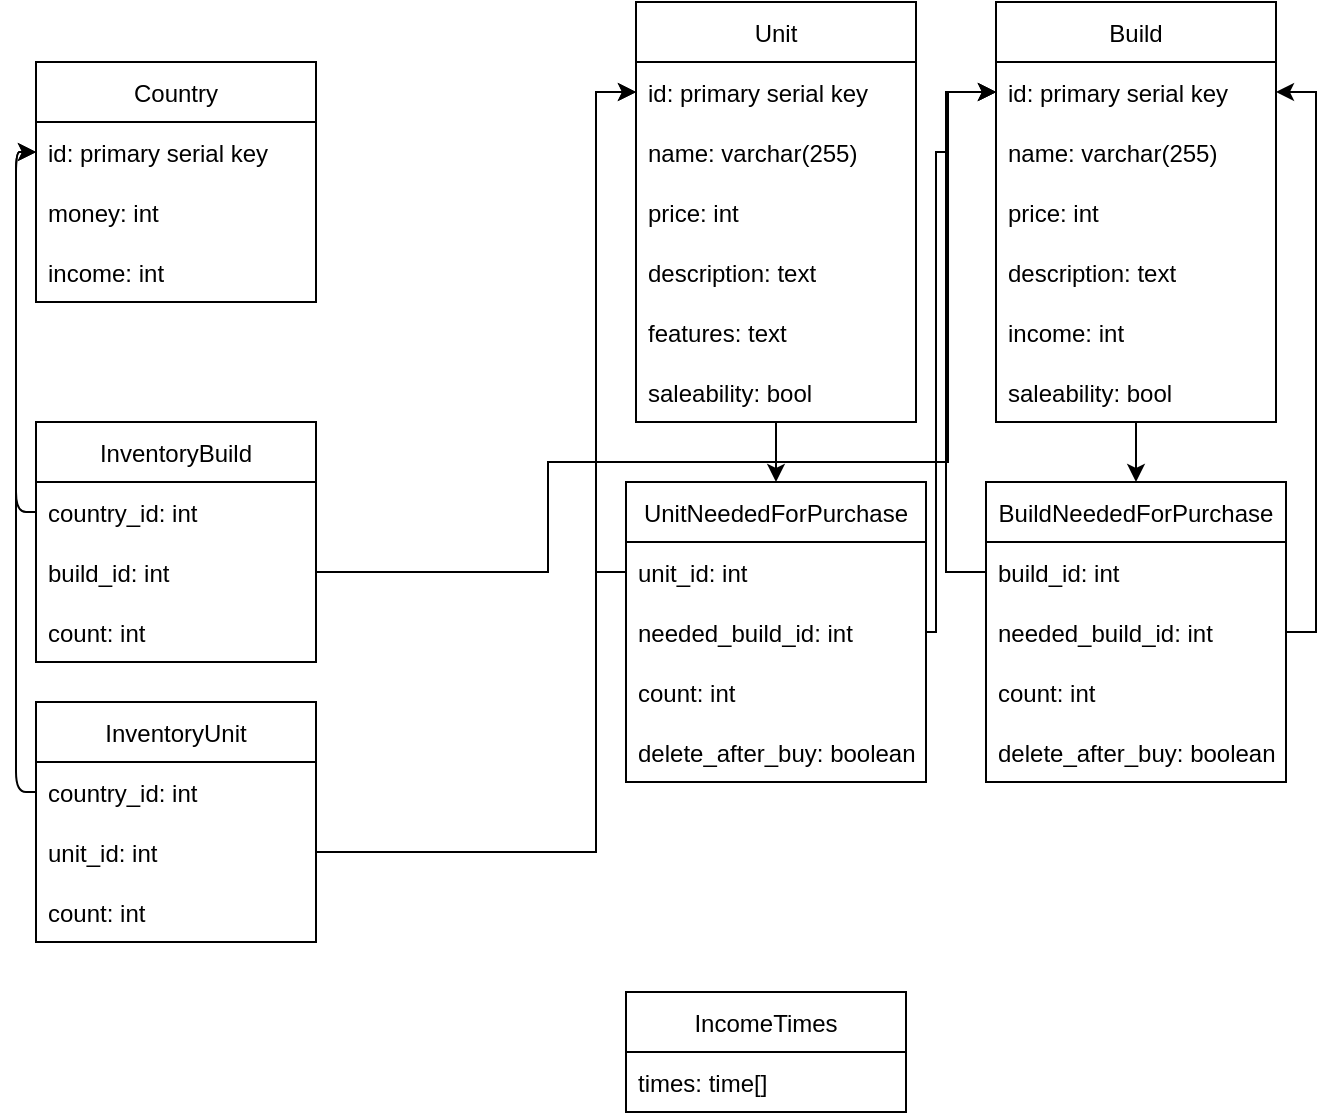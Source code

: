 <mxfile>
    <diagram id="I8F0gwYNCIt1wXty0U5I" name="Страница 1">
        <mxGraphModel dx="361" dy="651" grid="1" gridSize="10" guides="1" tooltips="1" connect="1" arrows="1" fold="1" page="1" pageScale="1" pageWidth="827" pageHeight="1169" math="0" shadow="0">
            <root>
                <mxCell id="0"/>
                <mxCell id="1" parent="0"/>
                <mxCell id="rbue6J6sHBLItjV6maIO-1" value="Country" style="swimlane;fontStyle=0;childLayout=stackLayout;horizontal=1;startSize=30;horizontalStack=0;resizeParent=1;resizeParentMax=0;resizeLast=0;collapsible=1;marginBottom=0;" parent="1" vertex="1">
                    <mxGeometry x="104" y="120" width="140" height="120" as="geometry"/>
                </mxCell>
                <mxCell id="rbue6J6sHBLItjV6maIO-2" value="id: primary serial key" style="text;strokeColor=none;fillColor=none;align=left;verticalAlign=middle;spacingLeft=4;spacingRight=4;overflow=hidden;points=[[0,0.5],[1,0.5]];portConstraint=eastwest;rotatable=0;" parent="rbue6J6sHBLItjV6maIO-1" vertex="1">
                    <mxGeometry y="30" width="140" height="30" as="geometry"/>
                </mxCell>
                <mxCell id="2" value="money: int" style="text;strokeColor=none;fillColor=none;align=left;verticalAlign=middle;spacingLeft=4;spacingRight=4;overflow=hidden;points=[[0,0.5],[1,0.5]];portConstraint=eastwest;rotatable=0;" vertex="1" parent="rbue6J6sHBLItjV6maIO-1">
                    <mxGeometry y="60" width="140" height="30" as="geometry"/>
                </mxCell>
                <mxCell id="rbue6J6sHBLItjV6maIO-45" value="income: int" style="text;strokeColor=none;fillColor=none;align=left;verticalAlign=middle;spacingLeft=4;spacingRight=4;overflow=hidden;points=[[0,0.5],[1,0.5]];portConstraint=eastwest;rotatable=0;" parent="rbue6J6sHBLItjV6maIO-1" vertex="1">
                    <mxGeometry y="90" width="140" height="30" as="geometry"/>
                </mxCell>
                <mxCell id="rbue6J6sHBLItjV6maIO-22" value="" style="edgeStyle=orthogonalEdgeStyle;rounded=0;orthogonalLoop=1;jettySize=auto;html=1;" parent="1" source="rbue6J6sHBLItjV6maIO-9" target="rbue6J6sHBLItjV6maIO-16" edge="1">
                    <mxGeometry relative="1" as="geometry"/>
                </mxCell>
                <mxCell id="rbue6J6sHBLItjV6maIO-9" value="Build" style="swimlane;fontStyle=0;childLayout=stackLayout;horizontal=1;startSize=30;horizontalStack=0;resizeParent=1;resizeParentMax=0;resizeLast=0;collapsible=1;marginBottom=0;" parent="1" vertex="1">
                    <mxGeometry x="584" y="90" width="140" height="210" as="geometry"/>
                </mxCell>
                <mxCell id="rbue6J6sHBLItjV6maIO-10" value="id: primary serial key" style="text;strokeColor=none;fillColor=none;align=left;verticalAlign=middle;spacingLeft=4;spacingRight=4;overflow=hidden;points=[[0,0.5],[1,0.5]];portConstraint=eastwest;rotatable=0;" parent="rbue6J6sHBLItjV6maIO-9" vertex="1">
                    <mxGeometry y="30" width="140" height="30" as="geometry"/>
                </mxCell>
                <mxCell id="rbue6J6sHBLItjV6maIO-11" value="name: varchar(255)" style="text;strokeColor=none;fillColor=none;align=left;verticalAlign=middle;spacingLeft=4;spacingRight=4;overflow=hidden;points=[[0,0.5],[1,0.5]];portConstraint=eastwest;rotatable=0;" parent="rbue6J6sHBLItjV6maIO-9" vertex="1">
                    <mxGeometry y="60" width="140" height="30" as="geometry"/>
                </mxCell>
                <mxCell id="rbue6J6sHBLItjV6maIO-12" value="price: int" style="text;strokeColor=none;fillColor=none;align=left;verticalAlign=middle;spacingLeft=4;spacingRight=4;overflow=hidden;points=[[0,0.5],[1,0.5]];portConstraint=eastwest;rotatable=0;" parent="rbue6J6sHBLItjV6maIO-9" vertex="1">
                    <mxGeometry y="90" width="140" height="30" as="geometry"/>
                </mxCell>
                <mxCell id="rbue6J6sHBLItjV6maIO-13" value="description: text" style="text;strokeColor=none;fillColor=none;align=left;verticalAlign=middle;spacingLeft=4;spacingRight=4;overflow=hidden;points=[[0,0.5],[1,0.5]];portConstraint=eastwest;rotatable=0;" parent="rbue6J6sHBLItjV6maIO-9" vertex="1">
                    <mxGeometry y="120" width="140" height="30" as="geometry"/>
                </mxCell>
                <mxCell id="rbue6J6sHBLItjV6maIO-14" value="income: int" style="text;strokeColor=none;fillColor=none;align=left;verticalAlign=middle;spacingLeft=4;spacingRight=4;overflow=hidden;points=[[0,0.5],[1,0.5]];portConstraint=eastwest;rotatable=0;" parent="rbue6J6sHBLItjV6maIO-9" vertex="1">
                    <mxGeometry y="150" width="140" height="30" as="geometry"/>
                </mxCell>
                <mxCell id="8" value="saleability: bool" style="text;strokeColor=none;fillColor=none;align=left;verticalAlign=middle;spacingLeft=4;spacingRight=4;overflow=hidden;points=[[0,0.5],[1,0.5]];portConstraint=eastwest;rotatable=0;" vertex="1" parent="rbue6J6sHBLItjV6maIO-9">
                    <mxGeometry y="180" width="140" height="30" as="geometry"/>
                </mxCell>
                <mxCell id="rbue6J6sHBLItjV6maIO-16" value="BuildNeededForPurchase" style="swimlane;fontStyle=0;childLayout=stackLayout;horizontal=1;startSize=30;horizontalStack=0;resizeParent=1;resizeParentMax=0;resizeLast=0;collapsible=1;marginBottom=0;" parent="1" vertex="1">
                    <mxGeometry x="579" y="330" width="150" height="150" as="geometry"/>
                </mxCell>
                <mxCell id="rbue6J6sHBLItjV6maIO-17" value="build_id: int " style="text;strokeColor=none;fillColor=none;align=left;verticalAlign=middle;spacingLeft=4;spacingRight=4;overflow=hidden;points=[[0,0.5],[1,0.5]];portConstraint=eastwest;rotatable=0;" parent="rbue6J6sHBLItjV6maIO-16" vertex="1">
                    <mxGeometry y="30" width="150" height="30" as="geometry"/>
                </mxCell>
                <mxCell id="rbue6J6sHBLItjV6maIO-24" value="needed_build_id: int" style="text;strokeColor=none;fillColor=none;align=left;verticalAlign=middle;spacingLeft=4;spacingRight=4;overflow=hidden;points=[[0,0.5],[1,0.5]];portConstraint=eastwest;rotatable=0;" parent="rbue6J6sHBLItjV6maIO-16" vertex="1">
                    <mxGeometry y="60" width="150" height="30" as="geometry"/>
                </mxCell>
                <mxCell id="rbue6J6sHBLItjV6maIO-26" value="count: int" style="text;strokeColor=none;fillColor=none;align=left;verticalAlign=middle;spacingLeft=4;spacingRight=4;overflow=hidden;points=[[0,0.5],[1,0.5]];portConstraint=eastwest;rotatable=0;" parent="rbue6J6sHBLItjV6maIO-16" vertex="1">
                    <mxGeometry y="90" width="150" height="30" as="geometry"/>
                </mxCell>
                <mxCell id="rbue6J6sHBLItjV6maIO-27" value="delete_after_buy: boolean" style="text;strokeColor=none;fillColor=none;align=left;verticalAlign=middle;spacingLeft=4;spacingRight=4;overflow=hidden;points=[[0,0.5],[1,0.5]];portConstraint=eastwest;rotatable=0;" parent="rbue6J6sHBLItjV6maIO-16" vertex="1">
                    <mxGeometry y="120" width="150" height="30" as="geometry"/>
                </mxCell>
                <mxCell id="rbue6J6sHBLItjV6maIO-23" style="edgeStyle=orthogonalEdgeStyle;rounded=0;orthogonalLoop=1;jettySize=auto;html=1;entryX=0;entryY=0.5;entryDx=0;entryDy=0;" parent="1" source="rbue6J6sHBLItjV6maIO-17" target="rbue6J6sHBLItjV6maIO-10" edge="1">
                    <mxGeometry relative="1" as="geometry"/>
                </mxCell>
                <mxCell id="rbue6J6sHBLItjV6maIO-25" style="edgeStyle=orthogonalEdgeStyle;rounded=0;orthogonalLoop=1;jettySize=auto;html=1;entryX=1;entryY=0.5;entryDx=0;entryDy=0;" parent="1" source="rbue6J6sHBLItjV6maIO-24" target="rbue6J6sHBLItjV6maIO-10" edge="1">
                    <mxGeometry relative="1" as="geometry">
                        <Array as="points">
                            <mxPoint x="744" y="405"/>
                            <mxPoint x="744" y="135"/>
                        </Array>
                    </mxGeometry>
                </mxCell>
                <mxCell id="rbue6J6sHBLItjV6maIO-59" style="edgeStyle=orthogonalEdgeStyle;rounded=0;orthogonalLoop=1;jettySize=auto;html=1;entryX=0.5;entryY=0;entryDx=0;entryDy=0;" parent="1" source="rbue6J6sHBLItjV6maIO-28" target="rbue6J6sHBLItjV6maIO-34" edge="1">
                    <mxGeometry relative="1" as="geometry"/>
                </mxCell>
                <mxCell id="rbue6J6sHBLItjV6maIO-28" value="Unit" style="swimlane;fontStyle=0;childLayout=stackLayout;horizontal=1;startSize=30;horizontalStack=0;resizeParent=1;resizeParentMax=0;resizeLast=0;collapsible=1;marginBottom=0;" parent="1" vertex="1">
                    <mxGeometry x="404" y="90" width="140" height="210" as="geometry"/>
                </mxCell>
                <mxCell id="rbue6J6sHBLItjV6maIO-29" value="id: primary serial key" style="text;strokeColor=none;fillColor=none;align=left;verticalAlign=middle;spacingLeft=4;spacingRight=4;overflow=hidden;points=[[0,0.5],[1,0.5]];portConstraint=eastwest;rotatable=0;" parent="rbue6J6sHBLItjV6maIO-28" vertex="1">
                    <mxGeometry y="30" width="140" height="30" as="geometry"/>
                </mxCell>
                <mxCell id="rbue6J6sHBLItjV6maIO-30" value="name: varchar(255)" style="text;strokeColor=none;fillColor=none;align=left;verticalAlign=middle;spacingLeft=4;spacingRight=4;overflow=hidden;points=[[0,0.5],[1,0.5]];portConstraint=eastwest;rotatable=0;" parent="rbue6J6sHBLItjV6maIO-28" vertex="1">
                    <mxGeometry y="60" width="140" height="30" as="geometry"/>
                </mxCell>
                <mxCell id="rbue6J6sHBLItjV6maIO-31" value="price: int" style="text;strokeColor=none;fillColor=none;align=left;verticalAlign=middle;spacingLeft=4;spacingRight=4;overflow=hidden;points=[[0,0.5],[1,0.5]];portConstraint=eastwest;rotatable=0;" parent="rbue6J6sHBLItjV6maIO-28" vertex="1">
                    <mxGeometry y="90" width="140" height="30" as="geometry"/>
                </mxCell>
                <mxCell id="rbue6J6sHBLItjV6maIO-32" value="description: text" style="text;strokeColor=none;fillColor=none;align=left;verticalAlign=middle;spacingLeft=4;spacingRight=4;overflow=hidden;points=[[0,0.5],[1,0.5]];portConstraint=eastwest;rotatable=0;" parent="rbue6J6sHBLItjV6maIO-28" vertex="1">
                    <mxGeometry y="120" width="140" height="30" as="geometry"/>
                </mxCell>
                <mxCell id="rbue6J6sHBLItjV6maIO-33" value="features: text" style="text;strokeColor=none;fillColor=none;align=left;verticalAlign=middle;spacingLeft=4;spacingRight=4;overflow=hidden;points=[[0,0.5],[1,0.5]];portConstraint=eastwest;rotatable=0;" parent="rbue6J6sHBLItjV6maIO-28" vertex="1">
                    <mxGeometry y="150" width="140" height="30" as="geometry"/>
                </mxCell>
                <mxCell id="7" value="saleability: bool" style="text;strokeColor=none;fillColor=none;align=left;verticalAlign=middle;spacingLeft=4;spacingRight=4;overflow=hidden;points=[[0,0.5],[1,0.5]];portConstraint=eastwest;rotatable=0;" vertex="1" parent="rbue6J6sHBLItjV6maIO-28">
                    <mxGeometry y="180" width="140" height="30" as="geometry"/>
                </mxCell>
                <mxCell id="rbue6J6sHBLItjV6maIO-34" value="UnitNeededForPurchase" style="swimlane;fontStyle=0;childLayout=stackLayout;horizontal=1;startSize=30;horizontalStack=0;resizeParent=1;resizeParentMax=0;resizeLast=0;collapsible=1;marginBottom=0;" parent="1" vertex="1">
                    <mxGeometry x="399" y="330" width="150" height="150" as="geometry"/>
                </mxCell>
                <mxCell id="rbue6J6sHBLItjV6maIO-35" value="unit_id: int " style="text;strokeColor=none;fillColor=none;align=left;verticalAlign=middle;spacingLeft=4;spacingRight=4;overflow=hidden;points=[[0,0.5],[1,0.5]];portConstraint=eastwest;rotatable=0;" parent="rbue6J6sHBLItjV6maIO-34" vertex="1">
                    <mxGeometry y="30" width="150" height="30" as="geometry"/>
                </mxCell>
                <mxCell id="rbue6J6sHBLItjV6maIO-36" value="needed_build_id: int" style="text;strokeColor=none;fillColor=none;align=left;verticalAlign=middle;spacingLeft=4;spacingRight=4;overflow=hidden;points=[[0,0.5],[1,0.5]];portConstraint=eastwest;rotatable=0;" parent="rbue6J6sHBLItjV6maIO-34" vertex="1">
                    <mxGeometry y="60" width="150" height="30" as="geometry"/>
                </mxCell>
                <mxCell id="rbue6J6sHBLItjV6maIO-37" value="count: int" style="text;strokeColor=none;fillColor=none;align=left;verticalAlign=middle;spacingLeft=4;spacingRight=4;overflow=hidden;points=[[0,0.5],[1,0.5]];portConstraint=eastwest;rotatable=0;" parent="rbue6J6sHBLItjV6maIO-34" vertex="1">
                    <mxGeometry y="90" width="150" height="30" as="geometry"/>
                </mxCell>
                <mxCell id="rbue6J6sHBLItjV6maIO-38" value="delete_after_buy: boolean" style="text;strokeColor=none;fillColor=none;align=left;verticalAlign=middle;spacingLeft=4;spacingRight=4;overflow=hidden;points=[[0,0.5],[1,0.5]];portConstraint=eastwest;rotatable=0;" parent="rbue6J6sHBLItjV6maIO-34" vertex="1">
                    <mxGeometry y="120" width="150" height="30" as="geometry"/>
                </mxCell>
                <mxCell id="rbue6J6sHBLItjV6maIO-39" style="edgeStyle=orthogonalEdgeStyle;rounded=0;orthogonalLoop=1;jettySize=auto;html=1;entryX=0;entryY=0.5;entryDx=0;entryDy=0;" parent="1" source="rbue6J6sHBLItjV6maIO-36" target="rbue6J6sHBLItjV6maIO-10" edge="1">
                    <mxGeometry relative="1" as="geometry">
                        <Array as="points">
                            <mxPoint x="554" y="405"/>
                            <mxPoint x="554" y="165"/>
                            <mxPoint x="560" y="165"/>
                            <mxPoint x="560" y="135"/>
                        </Array>
                    </mxGeometry>
                </mxCell>
                <mxCell id="rbue6J6sHBLItjV6maIO-40" style="edgeStyle=orthogonalEdgeStyle;rounded=0;orthogonalLoop=1;jettySize=auto;html=1;entryX=0;entryY=0.5;entryDx=0;entryDy=0;" parent="1" source="rbue6J6sHBLItjV6maIO-35" target="rbue6J6sHBLItjV6maIO-29" edge="1">
                    <mxGeometry relative="1" as="geometry">
                        <Array as="points">
                            <mxPoint x="384" y="375"/>
                            <mxPoint x="384" y="135"/>
                        </Array>
                    </mxGeometry>
                </mxCell>
                <mxCell id="rbue6J6sHBLItjV6maIO-47" value="InventoryBuild" style="swimlane;fontStyle=0;childLayout=stackLayout;horizontal=1;startSize=30;horizontalStack=0;resizeParent=1;resizeParentMax=0;resizeLast=0;collapsible=1;marginBottom=0;" parent="1" vertex="1">
                    <mxGeometry x="104" y="300" width="140" height="120" as="geometry"/>
                </mxCell>
                <mxCell id="3" value="country_id: int" style="text;strokeColor=none;fillColor=none;align=left;verticalAlign=middle;spacingLeft=4;spacingRight=4;overflow=hidden;points=[[0,0.5],[1,0.5]];portConstraint=eastwest;rotatable=0;" vertex="1" parent="rbue6J6sHBLItjV6maIO-47">
                    <mxGeometry y="30" width="140" height="30" as="geometry"/>
                </mxCell>
                <mxCell id="rbue6J6sHBLItjV6maIO-49" value="build_id: int" style="text;strokeColor=none;fillColor=none;align=left;verticalAlign=middle;spacingLeft=4;spacingRight=4;overflow=hidden;points=[[0,0.5],[1,0.5]];portConstraint=eastwest;rotatable=0;" parent="rbue6J6sHBLItjV6maIO-47" vertex="1">
                    <mxGeometry y="60" width="140" height="30" as="geometry"/>
                </mxCell>
                <mxCell id="rbue6J6sHBLItjV6maIO-50" value="count: int" style="text;strokeColor=none;fillColor=none;align=left;verticalAlign=middle;spacingLeft=4;spacingRight=4;overflow=hidden;points=[[0,0.5],[1,0.5]];portConstraint=eastwest;rotatable=0;" parent="rbue6J6sHBLItjV6maIO-47" vertex="1">
                    <mxGeometry y="90" width="140" height="30" as="geometry"/>
                </mxCell>
                <mxCell id="rbue6J6sHBLItjV6maIO-53" value="InventoryUnit" style="swimlane;fontStyle=0;childLayout=stackLayout;horizontal=1;startSize=30;horizontalStack=0;resizeParent=1;resizeParentMax=0;resizeLast=0;collapsible=1;marginBottom=0;" parent="1" vertex="1">
                    <mxGeometry x="104" y="440" width="140" height="120" as="geometry"/>
                </mxCell>
                <mxCell id="rbue6J6sHBLItjV6maIO-54" value="country_id: int" style="text;strokeColor=none;fillColor=none;align=left;verticalAlign=middle;spacingLeft=4;spacingRight=4;overflow=hidden;points=[[0,0.5],[1,0.5]];portConstraint=eastwest;rotatable=0;" parent="rbue6J6sHBLItjV6maIO-53" vertex="1">
                    <mxGeometry y="30" width="140" height="30" as="geometry"/>
                </mxCell>
                <mxCell id="rbue6J6sHBLItjV6maIO-55" value="unit_id: int" style="text;strokeColor=none;fillColor=none;align=left;verticalAlign=middle;spacingLeft=4;spacingRight=4;overflow=hidden;points=[[0,0.5],[1,0.5]];portConstraint=eastwest;rotatable=0;" parent="rbue6J6sHBLItjV6maIO-53" vertex="1">
                    <mxGeometry y="60" width="140" height="30" as="geometry"/>
                </mxCell>
                <mxCell id="rbue6J6sHBLItjV6maIO-56" value="count: int" style="text;strokeColor=none;fillColor=none;align=left;verticalAlign=middle;spacingLeft=4;spacingRight=4;overflow=hidden;points=[[0,0.5],[1,0.5]];portConstraint=eastwest;rotatable=0;" parent="rbue6J6sHBLItjV6maIO-53" vertex="1">
                    <mxGeometry y="90" width="140" height="30" as="geometry"/>
                </mxCell>
                <mxCell id="rbue6J6sHBLItjV6maIO-58" style="edgeStyle=orthogonalEdgeStyle;rounded=0;orthogonalLoop=1;jettySize=auto;html=1;entryX=0;entryY=0.5;entryDx=0;entryDy=0;" parent="1" source="rbue6J6sHBLItjV6maIO-55" target="rbue6J6sHBLItjV6maIO-29" edge="1">
                    <mxGeometry relative="1" as="geometry">
                        <Array as="points">
                            <mxPoint x="384" y="515"/>
                            <mxPoint x="384" y="135"/>
                        </Array>
                    </mxGeometry>
                </mxCell>
                <mxCell id="rbue6J6sHBLItjV6maIO-60" style="edgeStyle=orthogonalEdgeStyle;rounded=0;orthogonalLoop=1;jettySize=auto;html=1;entryX=0;entryY=0.5;entryDx=0;entryDy=0;" parent="1" source="rbue6J6sHBLItjV6maIO-49" target="rbue6J6sHBLItjV6maIO-10" edge="1">
                    <mxGeometry relative="1" as="geometry">
                        <Array as="points">
                            <mxPoint x="360" y="375"/>
                            <mxPoint x="360" y="320"/>
                            <mxPoint x="560" y="320"/>
                            <mxPoint x="560" y="135"/>
                        </Array>
                    </mxGeometry>
                </mxCell>
                <mxCell id="xkQJ2pTjzV9AcQcRcZ9O-1" value="IncomeTimes" style="swimlane;fontStyle=0;childLayout=stackLayout;horizontal=1;startSize=30;horizontalStack=0;resizeParent=1;resizeParentMax=0;resizeLast=0;collapsible=1;marginBottom=0;" parent="1" vertex="1">
                    <mxGeometry x="399" y="585" width="140" height="60" as="geometry"/>
                </mxCell>
                <mxCell id="xkQJ2pTjzV9AcQcRcZ9O-2" value="times: time[]" style="text;strokeColor=none;fillColor=none;align=left;verticalAlign=middle;spacingLeft=4;spacingRight=4;overflow=hidden;points=[[0,0.5],[1,0.5]];portConstraint=eastwest;rotatable=0;" parent="xkQJ2pTjzV9AcQcRcZ9O-1" vertex="1">
                    <mxGeometry y="30" width="140" height="30" as="geometry"/>
                </mxCell>
                <mxCell id="5" style="edgeStyle=orthogonalEdgeStyle;html=1;exitX=0;exitY=0.5;exitDx=0;exitDy=0;" edge="1" parent="1" source="3" target="rbue6J6sHBLItjV6maIO-2">
                    <mxGeometry relative="1" as="geometry">
                        <Array as="points">
                            <mxPoint x="94" y="345"/>
                            <mxPoint x="94" y="165"/>
                        </Array>
                    </mxGeometry>
                </mxCell>
                <mxCell id="6" style="edgeStyle=orthogonalEdgeStyle;html=1;entryX=0;entryY=0.5;entryDx=0;entryDy=0;" edge="1" parent="1" source="rbue6J6sHBLItjV6maIO-54" target="rbue6J6sHBLItjV6maIO-2">
                    <mxGeometry relative="1" as="geometry"/>
                </mxCell>
            </root>
        </mxGraphModel>
    </diagram>
</mxfile>
